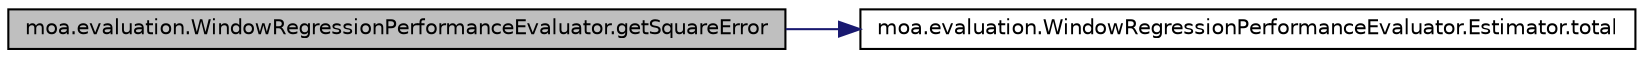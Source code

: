 digraph G
{
  edge [fontname="Helvetica",fontsize="10",labelfontname="Helvetica",labelfontsize="10"];
  node [fontname="Helvetica",fontsize="10",shape=record];
  rankdir=LR;
  Node1 [label="moa.evaluation.WindowRegressionPerformanceEvaluator.getSquareError",height=0.2,width=0.4,color="black", fillcolor="grey75", style="filled" fontcolor="black"];
  Node1 -> Node2 [color="midnightblue",fontsize="10",style="solid",fontname="Helvetica"];
  Node2 [label="moa.evaluation.WindowRegressionPerformanceEvaluator.Estimator.total",height=0.2,width=0.4,color="black", fillcolor="white", style="filled",URL="$classmoa_1_1evaluation_1_1WindowRegressionPerformanceEvaluator_1_1Estimator.html#ac9acdab0f21b2d849e57d16b33ccd8d9"];
}
